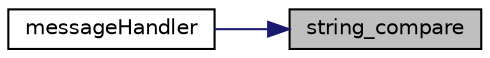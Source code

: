 digraph "string_compare"
{
 // LATEX_PDF_SIZE
  edge [fontname="Helvetica",fontsize="10",labelfontname="Helvetica",labelfontsize="10"];
  node [fontname="Helvetica",fontsize="10",shape=record];
  rankdir="RL";
  Node1 [label="string_compare",height=0.2,width=0.4,color="black", fillcolor="grey75", style="filled", fontcolor="black",tooltip=" "];
  Node1 -> Node2 [dir="back",color="midnightblue",fontsize="10",style="solid",fontname="Helvetica"];
  Node2 [label="messageHandler",height=0.2,width=0.4,color="black", fillcolor="white", style="filled",URL="$bootloader_8h.html#a0954d34b192341b6b3102a7f283e864b",tooltip=" "];
}
